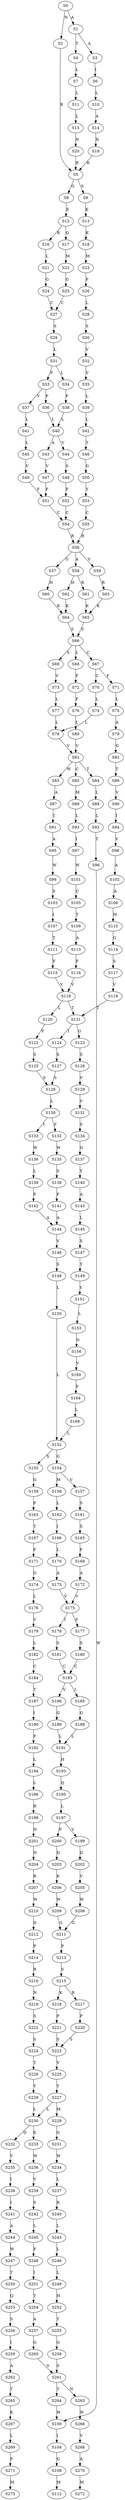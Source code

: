 strict digraph  {
	S0 -> S1 [ label = A ];
	S0 -> S2 [ label = N ];
	S1 -> S3 [ label = A ];
	S1 -> S4 [ label = T ];
	S2 -> S5 [ label = R ];
	S3 -> S6 [ label = I ];
	S4 -> S7 [ label = L ];
	S5 -> S8 [ label = G ];
	S5 -> S9 [ label = S ];
	S6 -> S10 [ label = L ];
	S7 -> S11 [ label = L ];
	S8 -> S12 [ label = E ];
	S9 -> S13 [ label = K ];
	S10 -> S14 [ label = A ];
	S11 -> S15 [ label = L ];
	S12 -> S16 [ label = R ];
	S12 -> S17 [ label = Q ];
	S13 -> S18 [ label = K ];
	S14 -> S19 [ label = N ];
	S15 -> S20 [ label = N ];
	S16 -> S21 [ label = L ];
	S17 -> S22 [ label = M ];
	S18 -> S23 [ label = M ];
	S19 -> S5 [ label = R ];
	S20 -> S5 [ label = R ];
	S21 -> S24 [ label = G ];
	S22 -> S25 [ label = G ];
	S23 -> S26 [ label = F ];
	S24 -> S27 [ label = C ];
	S25 -> S27 [ label = C ];
	S26 -> S28 [ label = L ];
	S27 -> S29 [ label = S ];
	S28 -> S30 [ label = S ];
	S29 -> S31 [ label = L ];
	S30 -> S32 [ label = V ];
	S31 -> S33 [ label = F ];
	S31 -> S34 [ label = L ];
	S32 -> S35 [ label = V ];
	S33 -> S36 [ label = F ];
	S33 -> S37 [ label = V ];
	S34 -> S38 [ label = F ];
	S35 -> S39 [ label = L ];
	S36 -> S40 [ label = L ];
	S37 -> S41 [ label = L ];
	S38 -> S40 [ label = L ];
	S39 -> S42 [ label = L ];
	S40 -> S43 [ label = A ];
	S40 -> S44 [ label = V ];
	S41 -> S45 [ label = L ];
	S42 -> S46 [ label = T ];
	S43 -> S47 [ label = V ];
	S44 -> S48 [ label = S ];
	S45 -> S49 [ label = V ];
	S46 -> S50 [ label = G ];
	S47 -> S51 [ label = F ];
	S48 -> S52 [ label = F ];
	S49 -> S51 [ label = F ];
	S50 -> S53 [ label = Y ];
	S51 -> S54 [ label = C ];
	S52 -> S54 [ label = C ];
	S53 -> S55 [ label = C ];
	S54 -> S56 [ label = R ];
	S55 -> S56 [ label = R ];
	S56 -> S57 [ label = G ];
	S56 -> S58 [ label = A ];
	S56 -> S59 [ label = V ];
	S57 -> S60 [ label = H ];
	S58 -> S61 [ label = R ];
	S58 -> S62 [ label = H ];
	S59 -> S63 [ label = R ];
	S60 -> S64 [ label = K ];
	S61 -> S65 [ label = K ];
	S62 -> S64 [ label = K ];
	S63 -> S65 [ label = K ];
	S64 -> S66 [ label = S ];
	S65 -> S66 [ label = S ];
	S66 -> S67 [ label = C ];
	S66 -> S68 [ label = L ];
	S66 -> S69 [ label = S ];
	S67 -> S70 [ label = C ];
	S67 -> S71 [ label = F ];
	S68 -> S72 [ label = F ];
	S69 -> S73 [ label = V ];
	S70 -> S74 [ label = L ];
	S71 -> S75 [ label = L ];
	S72 -> S76 [ label = F ];
	S73 -> S77 [ label = L ];
	S74 -> S78 [ label = L ];
	S75 -> S79 [ label = A ];
	S76 -> S80 [ label = L ];
	S77 -> S78 [ label = L ];
	S78 -> S81 [ label = V ];
	S79 -> S82 [ label = G ];
	S80 -> S81 [ label = V ];
	S81 -> S83 [ label = W ];
	S81 -> S84 [ label = T ];
	S81 -> S85 [ label = C ];
	S82 -> S86 [ label = T ];
	S83 -> S87 [ label = A ];
	S84 -> S88 [ label = L ];
	S85 -> S89 [ label = M ];
	S86 -> S90 [ label = V ];
	S87 -> S91 [ label = I ];
	S88 -> S92 [ label = L ];
	S89 -> S93 [ label = L ];
	S90 -> S94 [ label = I ];
	S91 -> S95 [ label = A ];
	S92 -> S96 [ label = T ];
	S93 -> S97 [ label = I ];
	S94 -> S98 [ label = V ];
	S95 -> S99 [ label = W ];
	S96 -> S100 [ label = W ];
	S97 -> S101 [ label = W ];
	S98 -> S102 [ label = A ];
	S99 -> S103 [ label = S ];
	S100 -> S104 [ label = I ];
	S101 -> S105 [ label = C ];
	S102 -> S106 [ label = A ];
	S103 -> S107 [ label = I ];
	S104 -> S108 [ label = G ];
	S105 -> S109 [ label = T ];
	S106 -> S110 [ label = M ];
	S107 -> S111 [ label = T ];
	S108 -> S112 [ label = M ];
	S109 -> S113 [ label = A ];
	S110 -> S114 [ label = G ];
	S111 -> S115 [ label = F ];
	S113 -> S116 [ label = F ];
	S114 -> S117 [ label = S ];
	S115 -> S118 [ label = V ];
	S116 -> S118 [ label = V ];
	S117 -> S119 [ label = V ];
	S118 -> S120 [ label = L ];
	S118 -> S121 [ label = T ];
	S119 -> S121 [ label = T ];
	S120 -> S122 [ label = F ];
	S121 -> S123 [ label = G ];
	S121 -> S124 [ label = I ];
	S122 -> S125 [ label = S ];
	S123 -> S126 [ label = S ];
	S124 -> S127 [ label = S ];
	S125 -> S128 [ label = S ];
	S126 -> S129 [ label = V ];
	S127 -> S128 [ label = S ];
	S128 -> S130 [ label = L ];
	S129 -> S131 [ label = V ];
	S130 -> S132 [ label = F ];
	S130 -> S133 [ label = I ];
	S131 -> S134 [ label = S ];
	S132 -> S135 [ label = W ];
	S133 -> S136 [ label = W ];
	S134 -> S137 [ label = G ];
	S135 -> S138 [ label = S ];
	S136 -> S139 [ label = L ];
	S137 -> S140 [ label = Y ];
	S138 -> S141 [ label = F ];
	S139 -> S142 [ label = F ];
	S140 -> S143 [ label = A ];
	S141 -> S144 [ label = A ];
	S142 -> S144 [ label = A ];
	S143 -> S145 [ label = L ];
	S144 -> S146 [ label = V ];
	S145 -> S147 [ label = S ];
	S146 -> S148 [ label = S ];
	S147 -> S149 [ label = Y ];
	S148 -> S150 [ label = L ];
	S149 -> S151 [ label = Y ];
	S150 -> S152 [ label = L ];
	S151 -> S153 [ label = L ];
	S152 -> S154 [ label = G ];
	S152 -> S155 [ label = S ];
	S153 -> S156 [ label = G ];
	S154 -> S157 [ label = V ];
	S154 -> S158 [ label = M ];
	S155 -> S159 [ label = G ];
	S156 -> S160 [ label = V ];
	S157 -> S161 [ label = S ];
	S158 -> S162 [ label = L ];
	S159 -> S163 [ label = F ];
	S160 -> S164 [ label = F ];
	S161 -> S165 [ label = S ];
	S162 -> S166 [ label = I ];
	S163 -> S167 [ label = T ];
	S164 -> S168 [ label = L ];
	S165 -> S169 [ label = F ];
	S166 -> S170 [ label = L ];
	S167 -> S171 [ label = F ];
	S168 -> S152 [ label = L ];
	S169 -> S172 [ label = A ];
	S170 -> S173 [ label = A ];
	S171 -> S174 [ label = G ];
	S172 -> S175 [ label = V ];
	S173 -> S175 [ label = V ];
	S174 -> S176 [ label = L ];
	S175 -> S177 [ label = F ];
	S175 -> S178 [ label = I ];
	S176 -> S179 [ label = V ];
	S177 -> S180 [ label = S ];
	S178 -> S181 [ label = S ];
	S179 -> S182 [ label = L ];
	S180 -> S183 [ label = C ];
	S181 -> S183 [ label = C ];
	S182 -> S184 [ label = C ];
	S183 -> S185 [ label = I ];
	S183 -> S186 [ label = V ];
	S184 -> S187 [ label = T ];
	S185 -> S188 [ label = G ];
	S186 -> S189 [ label = G ];
	S187 -> S190 [ label = I ];
	S188 -> S191 [ label = L ];
	S189 -> S191 [ label = L ];
	S190 -> S192 [ label = F ];
	S191 -> S193 [ label = H ];
	S192 -> S194 [ label = L ];
	S193 -> S195 [ label = Q ];
	S194 -> S196 [ label = L ];
	S195 -> S197 [ label = L ];
	S196 -> S198 [ label = R ];
	S197 -> S199 [ label = V ];
	S197 -> S200 [ label = F ];
	S198 -> S201 [ label = N ];
	S199 -> S202 [ label = D ];
	S200 -> S203 [ label = D ];
	S201 -> S204 [ label = N ];
	S202 -> S205 [ label = V ];
	S203 -> S206 [ label = K ];
	S204 -> S207 [ label = R ];
	S205 -> S208 [ label = W ];
	S206 -> S209 [ label = W ];
	S207 -> S210 [ label = W ];
	S208 -> S211 [ label = G ];
	S209 -> S211 [ label = G ];
	S210 -> S212 [ label = D ];
	S211 -> S213 [ label = P ];
	S212 -> S214 [ label = P ];
	S213 -> S215 [ label = S ];
	S214 -> S216 [ label = R ];
	S215 -> S217 [ label = R ];
	S215 -> S218 [ label = K ];
	S216 -> S219 [ label = N ];
	S217 -> S220 [ label = P ];
	S218 -> S221 [ label = P ];
	S219 -> S222 [ label = S ];
	S220 -> S223 [ label = S ];
	S221 -> S223 [ label = S ];
	S222 -> S224 [ label = S ];
	S223 -> S225 [ label = V ];
	S224 -> S226 [ label = T ];
	S225 -> S227 [ label = Y ];
	S226 -> S228 [ label = Y ];
	S227 -> S229 [ label = M ];
	S227 -> S230 [ label = L ];
	S228 -> S230 [ label = L ];
	S229 -> S231 [ label = G ];
	S230 -> S232 [ label = D ];
	S230 -> S233 [ label = E ];
	S231 -> S234 [ label = W ];
	S232 -> S235 [ label = V ];
	S233 -> S236 [ label = W ];
	S234 -> S237 [ label = L ];
	S235 -> S238 [ label = I ];
	S236 -> S239 [ label = V ];
	S237 -> S240 [ label = R ];
	S238 -> S241 [ label = I ];
	S239 -> S242 [ label = S ];
	S240 -> S243 [ label = L ];
	S241 -> S244 [ label = A ];
	S242 -> S245 [ label = L ];
	S243 -> S246 [ label = L ];
	S244 -> S247 [ label = W ];
	S245 -> S248 [ label = F ];
	S246 -> S249 [ label = L ];
	S247 -> S250 [ label = T ];
	S248 -> S251 [ label = I ];
	S249 -> S252 [ label = H ];
	S250 -> S253 [ label = Q ];
	S251 -> S254 [ label = T ];
	S252 -> S255 [ label = T ];
	S253 -> S256 [ label = S ];
	S254 -> S257 [ label = A ];
	S255 -> S258 [ label = G ];
	S256 -> S259 [ label = I ];
	S257 -> S260 [ label = G ];
	S258 -> S261 [ label = S ];
	S259 -> S262 [ label = A ];
	S260 -> S261 [ label = S ];
	S261 -> S263 [ label = N ];
	S261 -> S264 [ label = T ];
	S262 -> S265 [ label = T ];
	S263 -> S266 [ label = W ];
	S264 -> S100 [ label = W ];
	S265 -> S267 [ label = K ];
	S266 -> S268 [ label = V ];
	S267 -> S269 [ label = L ];
	S268 -> S270 [ label = A ];
	S269 -> S271 [ label = P ];
	S270 -> S272 [ label = M ];
	S271 -> S273 [ label = M ];
}
